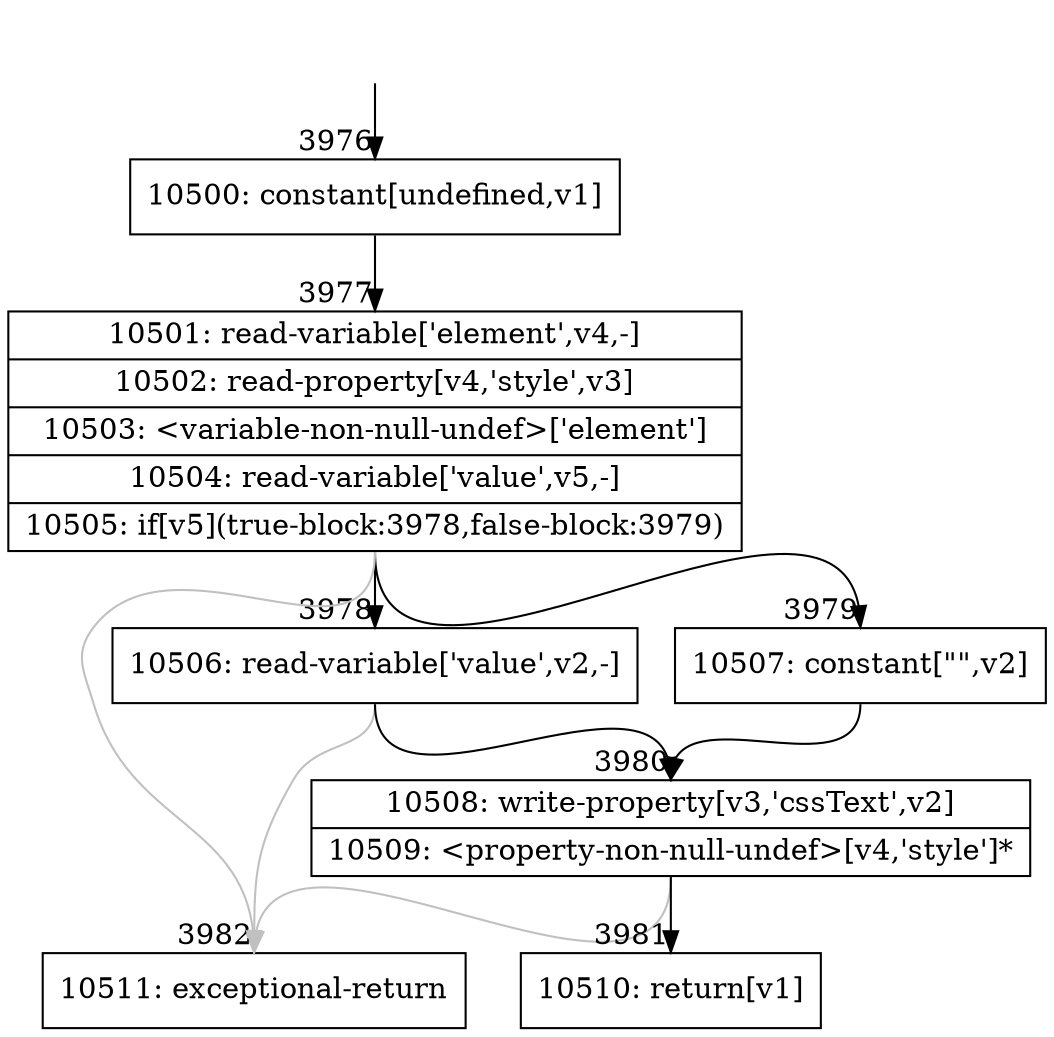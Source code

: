 digraph {
rankdir="TD"
BB_entry338[shape=none,label=""];
BB_entry338 -> BB3976 [tailport=s, headport=n, headlabel="    3976"]
BB3976 [shape=record label="{10500: constant[undefined,v1]}" ] 
BB3976 -> BB3977 [tailport=s, headport=n, headlabel="      3977"]
BB3977 [shape=record label="{10501: read-variable['element',v4,-]|10502: read-property[v4,'style',v3]|10503: \<variable-non-null-undef\>['element']|10504: read-variable['value',v5,-]|10505: if[v5](true-block:3978,false-block:3979)}" ] 
BB3977 -> BB3978 [tailport=s, headport=n, headlabel="      3978"]
BB3977 -> BB3979 [tailport=s, headport=n, headlabel="      3979"]
BB3977 -> BB3982 [tailport=s, headport=n, color=gray, headlabel="      3982"]
BB3978 [shape=record label="{10506: read-variable['value',v2,-]}" ] 
BB3978 -> BB3980 [tailport=s, headport=n, headlabel="      3980"]
BB3978 -> BB3982 [tailport=s, headport=n, color=gray]
BB3979 [shape=record label="{10507: constant[\"\",v2]}" ] 
BB3979 -> BB3980 [tailport=s, headport=n]
BB3980 [shape=record label="{10508: write-property[v3,'cssText',v2]|10509: \<property-non-null-undef\>[v4,'style']*}" ] 
BB3980 -> BB3981 [tailport=s, headport=n, headlabel="      3981"]
BB3980 -> BB3982 [tailport=s, headport=n, color=gray]
BB3981 [shape=record label="{10510: return[v1]}" ] 
BB3982 [shape=record label="{10511: exceptional-return}" ] 
//#$~ 2986
}

